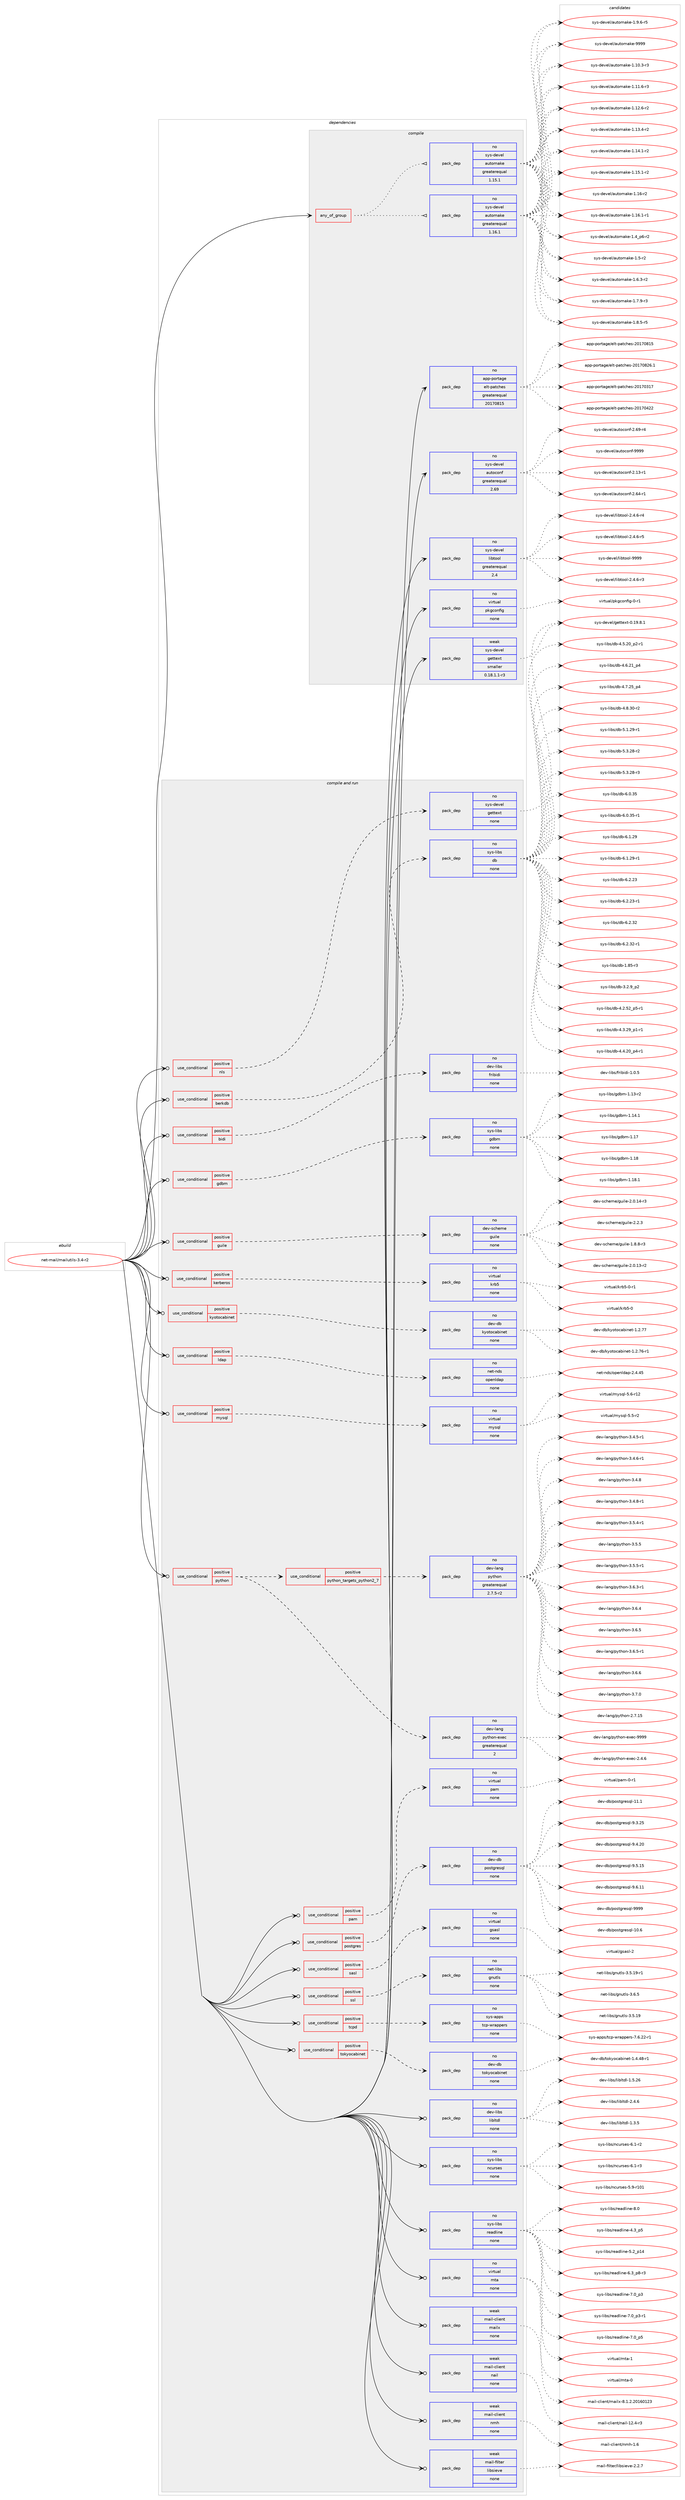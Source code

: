 digraph prolog {

# *************
# Graph options
# *************

newrank=true;
concentrate=true;
compound=true;
graph [rankdir=LR,fontname=Helvetica,fontsize=10,ranksep=1.5];#, ranksep=2.5, nodesep=0.2];
edge  [arrowhead=vee];
node  [fontname=Helvetica,fontsize=10];

# **********
# The ebuild
# **********

subgraph cluster_leftcol {
color=gray;
rank=same;
label=<<i>ebuild</i>>;
id [label="net-mail/mailutils-3.4-r2", color=red, width=4, href="../net-mail/mailutils-3.4-r2.svg"];
}

# ****************
# The dependencies
# ****************

subgraph cluster_midcol {
color=gray;
label=<<i>dependencies</i>>;
subgraph cluster_compile {
fillcolor="#eeeeee";
style=filled;
label=<<i>compile</i>>;
subgraph any119 {
dependency4515 [label=<<TABLE BORDER="0" CELLBORDER="1" CELLSPACING="0" CELLPADDING="4"><TR><TD CELLPADDING="10">any_of_group</TD></TR></TABLE>>, shape=none, color=red];subgraph pack3549 {
dependency4516 [label=<<TABLE BORDER="0" CELLBORDER="1" CELLSPACING="0" CELLPADDING="4" WIDTH="220"><TR><TD ROWSPAN="6" CELLPADDING="30">pack_dep</TD></TR><TR><TD WIDTH="110">no</TD></TR><TR><TD>sys-devel</TD></TR><TR><TD>automake</TD></TR><TR><TD>greaterequal</TD></TR><TR><TD>1.16.1</TD></TR></TABLE>>, shape=none, color=blue];
}
dependency4515:e -> dependency4516:w [weight=20,style="dotted",arrowhead="oinv"];
subgraph pack3550 {
dependency4517 [label=<<TABLE BORDER="0" CELLBORDER="1" CELLSPACING="0" CELLPADDING="4" WIDTH="220"><TR><TD ROWSPAN="6" CELLPADDING="30">pack_dep</TD></TR><TR><TD WIDTH="110">no</TD></TR><TR><TD>sys-devel</TD></TR><TR><TD>automake</TD></TR><TR><TD>greaterequal</TD></TR><TR><TD>1.15.1</TD></TR></TABLE>>, shape=none, color=blue];
}
dependency4515:e -> dependency4517:w [weight=20,style="dotted",arrowhead="oinv"];
}
id:e -> dependency4515:w [weight=20,style="solid",arrowhead="vee"];
subgraph pack3551 {
dependency4518 [label=<<TABLE BORDER="0" CELLBORDER="1" CELLSPACING="0" CELLPADDING="4" WIDTH="220"><TR><TD ROWSPAN="6" CELLPADDING="30">pack_dep</TD></TR><TR><TD WIDTH="110">no</TD></TR><TR><TD>app-portage</TD></TR><TR><TD>elt-patches</TD></TR><TR><TD>greaterequal</TD></TR><TR><TD>20170815</TD></TR></TABLE>>, shape=none, color=blue];
}
id:e -> dependency4518:w [weight=20,style="solid",arrowhead="vee"];
subgraph pack3552 {
dependency4519 [label=<<TABLE BORDER="0" CELLBORDER="1" CELLSPACING="0" CELLPADDING="4" WIDTH="220"><TR><TD ROWSPAN="6" CELLPADDING="30">pack_dep</TD></TR><TR><TD WIDTH="110">no</TD></TR><TR><TD>sys-devel</TD></TR><TR><TD>autoconf</TD></TR><TR><TD>greaterequal</TD></TR><TR><TD>2.69</TD></TR></TABLE>>, shape=none, color=blue];
}
id:e -> dependency4519:w [weight=20,style="solid",arrowhead="vee"];
subgraph pack3553 {
dependency4520 [label=<<TABLE BORDER="0" CELLBORDER="1" CELLSPACING="0" CELLPADDING="4" WIDTH="220"><TR><TD ROWSPAN="6" CELLPADDING="30">pack_dep</TD></TR><TR><TD WIDTH="110">no</TD></TR><TR><TD>sys-devel</TD></TR><TR><TD>libtool</TD></TR><TR><TD>greaterequal</TD></TR><TR><TD>2.4</TD></TR></TABLE>>, shape=none, color=blue];
}
id:e -> dependency4520:w [weight=20,style="solid",arrowhead="vee"];
subgraph pack3554 {
dependency4521 [label=<<TABLE BORDER="0" CELLBORDER="1" CELLSPACING="0" CELLPADDING="4" WIDTH="220"><TR><TD ROWSPAN="6" CELLPADDING="30">pack_dep</TD></TR><TR><TD WIDTH="110">no</TD></TR><TR><TD>virtual</TD></TR><TR><TD>pkgconfig</TD></TR><TR><TD>none</TD></TR><TR><TD></TD></TR></TABLE>>, shape=none, color=blue];
}
id:e -> dependency4521:w [weight=20,style="solid",arrowhead="vee"];
subgraph pack3555 {
dependency4522 [label=<<TABLE BORDER="0" CELLBORDER="1" CELLSPACING="0" CELLPADDING="4" WIDTH="220"><TR><TD ROWSPAN="6" CELLPADDING="30">pack_dep</TD></TR><TR><TD WIDTH="110">weak</TD></TR><TR><TD>sys-devel</TD></TR><TR><TD>gettext</TD></TR><TR><TD>smaller</TD></TR><TR><TD>0.18.1.1-r3</TD></TR></TABLE>>, shape=none, color=blue];
}
id:e -> dependency4522:w [weight=20,style="solid",arrowhead="vee"];
}
subgraph cluster_compileandrun {
fillcolor="#eeeeee";
style=filled;
label=<<i>compile and run</i>>;
subgraph cond846 {
dependency4523 [label=<<TABLE BORDER="0" CELLBORDER="1" CELLSPACING="0" CELLPADDING="4"><TR><TD ROWSPAN="3" CELLPADDING="10">use_conditional</TD></TR><TR><TD>positive</TD></TR><TR><TD>berkdb</TD></TR></TABLE>>, shape=none, color=red];
subgraph pack3556 {
dependency4524 [label=<<TABLE BORDER="0" CELLBORDER="1" CELLSPACING="0" CELLPADDING="4" WIDTH="220"><TR><TD ROWSPAN="6" CELLPADDING="30">pack_dep</TD></TR><TR><TD WIDTH="110">no</TD></TR><TR><TD>sys-libs</TD></TR><TR><TD>db</TD></TR><TR><TD>none</TD></TR><TR><TD></TD></TR></TABLE>>, shape=none, color=blue];
}
dependency4523:e -> dependency4524:w [weight=20,style="dashed",arrowhead="vee"];
}
id:e -> dependency4523:w [weight=20,style="solid",arrowhead="odotvee"];
subgraph cond847 {
dependency4525 [label=<<TABLE BORDER="0" CELLBORDER="1" CELLSPACING="0" CELLPADDING="4"><TR><TD ROWSPAN="3" CELLPADDING="10">use_conditional</TD></TR><TR><TD>positive</TD></TR><TR><TD>bidi</TD></TR></TABLE>>, shape=none, color=red];
subgraph pack3557 {
dependency4526 [label=<<TABLE BORDER="0" CELLBORDER="1" CELLSPACING="0" CELLPADDING="4" WIDTH="220"><TR><TD ROWSPAN="6" CELLPADDING="30">pack_dep</TD></TR><TR><TD WIDTH="110">no</TD></TR><TR><TD>dev-libs</TD></TR><TR><TD>fribidi</TD></TR><TR><TD>none</TD></TR><TR><TD></TD></TR></TABLE>>, shape=none, color=blue];
}
dependency4525:e -> dependency4526:w [weight=20,style="dashed",arrowhead="vee"];
}
id:e -> dependency4525:w [weight=20,style="solid",arrowhead="odotvee"];
subgraph cond848 {
dependency4527 [label=<<TABLE BORDER="0" CELLBORDER="1" CELLSPACING="0" CELLPADDING="4"><TR><TD ROWSPAN="3" CELLPADDING="10">use_conditional</TD></TR><TR><TD>positive</TD></TR><TR><TD>gdbm</TD></TR></TABLE>>, shape=none, color=red];
subgraph pack3558 {
dependency4528 [label=<<TABLE BORDER="0" CELLBORDER="1" CELLSPACING="0" CELLPADDING="4" WIDTH="220"><TR><TD ROWSPAN="6" CELLPADDING="30">pack_dep</TD></TR><TR><TD WIDTH="110">no</TD></TR><TR><TD>sys-libs</TD></TR><TR><TD>gdbm</TD></TR><TR><TD>none</TD></TR><TR><TD></TD></TR></TABLE>>, shape=none, color=blue];
}
dependency4527:e -> dependency4528:w [weight=20,style="dashed",arrowhead="vee"];
}
id:e -> dependency4527:w [weight=20,style="solid",arrowhead="odotvee"];
subgraph cond849 {
dependency4529 [label=<<TABLE BORDER="0" CELLBORDER="1" CELLSPACING="0" CELLPADDING="4"><TR><TD ROWSPAN="3" CELLPADDING="10">use_conditional</TD></TR><TR><TD>positive</TD></TR><TR><TD>guile</TD></TR></TABLE>>, shape=none, color=red];
subgraph pack3559 {
dependency4530 [label=<<TABLE BORDER="0" CELLBORDER="1" CELLSPACING="0" CELLPADDING="4" WIDTH="220"><TR><TD ROWSPAN="6" CELLPADDING="30">pack_dep</TD></TR><TR><TD WIDTH="110">no</TD></TR><TR><TD>dev-scheme</TD></TR><TR><TD>guile</TD></TR><TR><TD>none</TD></TR><TR><TD></TD></TR></TABLE>>, shape=none, color=blue];
}
dependency4529:e -> dependency4530:w [weight=20,style="dashed",arrowhead="vee"];
}
id:e -> dependency4529:w [weight=20,style="solid",arrowhead="odotvee"];
subgraph cond850 {
dependency4531 [label=<<TABLE BORDER="0" CELLBORDER="1" CELLSPACING="0" CELLPADDING="4"><TR><TD ROWSPAN="3" CELLPADDING="10">use_conditional</TD></TR><TR><TD>positive</TD></TR><TR><TD>kerberos</TD></TR></TABLE>>, shape=none, color=red];
subgraph pack3560 {
dependency4532 [label=<<TABLE BORDER="0" CELLBORDER="1" CELLSPACING="0" CELLPADDING="4" WIDTH="220"><TR><TD ROWSPAN="6" CELLPADDING="30">pack_dep</TD></TR><TR><TD WIDTH="110">no</TD></TR><TR><TD>virtual</TD></TR><TR><TD>krb5</TD></TR><TR><TD>none</TD></TR><TR><TD></TD></TR></TABLE>>, shape=none, color=blue];
}
dependency4531:e -> dependency4532:w [weight=20,style="dashed",arrowhead="vee"];
}
id:e -> dependency4531:w [weight=20,style="solid",arrowhead="odotvee"];
subgraph cond851 {
dependency4533 [label=<<TABLE BORDER="0" CELLBORDER="1" CELLSPACING="0" CELLPADDING="4"><TR><TD ROWSPAN="3" CELLPADDING="10">use_conditional</TD></TR><TR><TD>positive</TD></TR><TR><TD>kyotocabinet</TD></TR></TABLE>>, shape=none, color=red];
subgraph pack3561 {
dependency4534 [label=<<TABLE BORDER="0" CELLBORDER="1" CELLSPACING="0" CELLPADDING="4" WIDTH="220"><TR><TD ROWSPAN="6" CELLPADDING="30">pack_dep</TD></TR><TR><TD WIDTH="110">no</TD></TR><TR><TD>dev-db</TD></TR><TR><TD>kyotocabinet</TD></TR><TR><TD>none</TD></TR><TR><TD></TD></TR></TABLE>>, shape=none, color=blue];
}
dependency4533:e -> dependency4534:w [weight=20,style="dashed",arrowhead="vee"];
}
id:e -> dependency4533:w [weight=20,style="solid",arrowhead="odotvee"];
subgraph cond852 {
dependency4535 [label=<<TABLE BORDER="0" CELLBORDER="1" CELLSPACING="0" CELLPADDING="4"><TR><TD ROWSPAN="3" CELLPADDING="10">use_conditional</TD></TR><TR><TD>positive</TD></TR><TR><TD>ldap</TD></TR></TABLE>>, shape=none, color=red];
subgraph pack3562 {
dependency4536 [label=<<TABLE BORDER="0" CELLBORDER="1" CELLSPACING="0" CELLPADDING="4" WIDTH="220"><TR><TD ROWSPAN="6" CELLPADDING="30">pack_dep</TD></TR><TR><TD WIDTH="110">no</TD></TR><TR><TD>net-nds</TD></TR><TR><TD>openldap</TD></TR><TR><TD>none</TD></TR><TR><TD></TD></TR></TABLE>>, shape=none, color=blue];
}
dependency4535:e -> dependency4536:w [weight=20,style="dashed",arrowhead="vee"];
}
id:e -> dependency4535:w [weight=20,style="solid",arrowhead="odotvee"];
subgraph cond853 {
dependency4537 [label=<<TABLE BORDER="0" CELLBORDER="1" CELLSPACING="0" CELLPADDING="4"><TR><TD ROWSPAN="3" CELLPADDING="10">use_conditional</TD></TR><TR><TD>positive</TD></TR><TR><TD>mysql</TD></TR></TABLE>>, shape=none, color=red];
subgraph pack3563 {
dependency4538 [label=<<TABLE BORDER="0" CELLBORDER="1" CELLSPACING="0" CELLPADDING="4" WIDTH="220"><TR><TD ROWSPAN="6" CELLPADDING="30">pack_dep</TD></TR><TR><TD WIDTH="110">no</TD></TR><TR><TD>virtual</TD></TR><TR><TD>mysql</TD></TR><TR><TD>none</TD></TR><TR><TD></TD></TR></TABLE>>, shape=none, color=blue];
}
dependency4537:e -> dependency4538:w [weight=20,style="dashed",arrowhead="vee"];
}
id:e -> dependency4537:w [weight=20,style="solid",arrowhead="odotvee"];
subgraph cond854 {
dependency4539 [label=<<TABLE BORDER="0" CELLBORDER="1" CELLSPACING="0" CELLPADDING="4"><TR><TD ROWSPAN="3" CELLPADDING="10">use_conditional</TD></TR><TR><TD>positive</TD></TR><TR><TD>nls</TD></TR></TABLE>>, shape=none, color=red];
subgraph pack3564 {
dependency4540 [label=<<TABLE BORDER="0" CELLBORDER="1" CELLSPACING="0" CELLPADDING="4" WIDTH="220"><TR><TD ROWSPAN="6" CELLPADDING="30">pack_dep</TD></TR><TR><TD WIDTH="110">no</TD></TR><TR><TD>sys-devel</TD></TR><TR><TD>gettext</TD></TR><TR><TD>none</TD></TR><TR><TD></TD></TR></TABLE>>, shape=none, color=blue];
}
dependency4539:e -> dependency4540:w [weight=20,style="dashed",arrowhead="vee"];
}
id:e -> dependency4539:w [weight=20,style="solid",arrowhead="odotvee"];
subgraph cond855 {
dependency4541 [label=<<TABLE BORDER="0" CELLBORDER="1" CELLSPACING="0" CELLPADDING="4"><TR><TD ROWSPAN="3" CELLPADDING="10">use_conditional</TD></TR><TR><TD>positive</TD></TR><TR><TD>pam</TD></TR></TABLE>>, shape=none, color=red];
subgraph pack3565 {
dependency4542 [label=<<TABLE BORDER="0" CELLBORDER="1" CELLSPACING="0" CELLPADDING="4" WIDTH="220"><TR><TD ROWSPAN="6" CELLPADDING="30">pack_dep</TD></TR><TR><TD WIDTH="110">no</TD></TR><TR><TD>virtual</TD></TR><TR><TD>pam</TD></TR><TR><TD>none</TD></TR><TR><TD></TD></TR></TABLE>>, shape=none, color=blue];
}
dependency4541:e -> dependency4542:w [weight=20,style="dashed",arrowhead="vee"];
}
id:e -> dependency4541:w [weight=20,style="solid",arrowhead="odotvee"];
subgraph cond856 {
dependency4543 [label=<<TABLE BORDER="0" CELLBORDER="1" CELLSPACING="0" CELLPADDING="4"><TR><TD ROWSPAN="3" CELLPADDING="10">use_conditional</TD></TR><TR><TD>positive</TD></TR><TR><TD>postgres</TD></TR></TABLE>>, shape=none, color=red];
subgraph pack3566 {
dependency4544 [label=<<TABLE BORDER="0" CELLBORDER="1" CELLSPACING="0" CELLPADDING="4" WIDTH="220"><TR><TD ROWSPAN="6" CELLPADDING="30">pack_dep</TD></TR><TR><TD WIDTH="110">no</TD></TR><TR><TD>dev-db</TD></TR><TR><TD>postgresql</TD></TR><TR><TD>none</TD></TR><TR><TD></TD></TR></TABLE>>, shape=none, color=blue];
}
dependency4543:e -> dependency4544:w [weight=20,style="dashed",arrowhead="vee"];
}
id:e -> dependency4543:w [weight=20,style="solid",arrowhead="odotvee"];
subgraph cond857 {
dependency4545 [label=<<TABLE BORDER="0" CELLBORDER="1" CELLSPACING="0" CELLPADDING="4"><TR><TD ROWSPAN="3" CELLPADDING="10">use_conditional</TD></TR><TR><TD>positive</TD></TR><TR><TD>python</TD></TR></TABLE>>, shape=none, color=red];
subgraph cond858 {
dependency4546 [label=<<TABLE BORDER="0" CELLBORDER="1" CELLSPACING="0" CELLPADDING="4"><TR><TD ROWSPAN="3" CELLPADDING="10">use_conditional</TD></TR><TR><TD>positive</TD></TR><TR><TD>python_targets_python2_7</TD></TR></TABLE>>, shape=none, color=red];
subgraph pack3567 {
dependency4547 [label=<<TABLE BORDER="0" CELLBORDER="1" CELLSPACING="0" CELLPADDING="4" WIDTH="220"><TR><TD ROWSPAN="6" CELLPADDING="30">pack_dep</TD></TR><TR><TD WIDTH="110">no</TD></TR><TR><TD>dev-lang</TD></TR><TR><TD>python</TD></TR><TR><TD>greaterequal</TD></TR><TR><TD>2.7.5-r2</TD></TR></TABLE>>, shape=none, color=blue];
}
dependency4546:e -> dependency4547:w [weight=20,style="dashed",arrowhead="vee"];
}
dependency4545:e -> dependency4546:w [weight=20,style="dashed",arrowhead="vee"];
subgraph pack3568 {
dependency4548 [label=<<TABLE BORDER="0" CELLBORDER="1" CELLSPACING="0" CELLPADDING="4" WIDTH="220"><TR><TD ROWSPAN="6" CELLPADDING="30">pack_dep</TD></TR><TR><TD WIDTH="110">no</TD></TR><TR><TD>dev-lang</TD></TR><TR><TD>python-exec</TD></TR><TR><TD>greaterequal</TD></TR><TR><TD>2</TD></TR></TABLE>>, shape=none, color=blue];
}
dependency4545:e -> dependency4548:w [weight=20,style="dashed",arrowhead="vee"];
}
id:e -> dependency4545:w [weight=20,style="solid",arrowhead="odotvee"];
subgraph cond859 {
dependency4549 [label=<<TABLE BORDER="0" CELLBORDER="1" CELLSPACING="0" CELLPADDING="4"><TR><TD ROWSPAN="3" CELLPADDING="10">use_conditional</TD></TR><TR><TD>positive</TD></TR><TR><TD>sasl</TD></TR></TABLE>>, shape=none, color=red];
subgraph pack3569 {
dependency4550 [label=<<TABLE BORDER="0" CELLBORDER="1" CELLSPACING="0" CELLPADDING="4" WIDTH="220"><TR><TD ROWSPAN="6" CELLPADDING="30">pack_dep</TD></TR><TR><TD WIDTH="110">no</TD></TR><TR><TD>virtual</TD></TR><TR><TD>gsasl</TD></TR><TR><TD>none</TD></TR><TR><TD></TD></TR></TABLE>>, shape=none, color=blue];
}
dependency4549:e -> dependency4550:w [weight=20,style="dashed",arrowhead="vee"];
}
id:e -> dependency4549:w [weight=20,style="solid",arrowhead="odotvee"];
subgraph cond860 {
dependency4551 [label=<<TABLE BORDER="0" CELLBORDER="1" CELLSPACING="0" CELLPADDING="4"><TR><TD ROWSPAN="3" CELLPADDING="10">use_conditional</TD></TR><TR><TD>positive</TD></TR><TR><TD>ssl</TD></TR></TABLE>>, shape=none, color=red];
subgraph pack3570 {
dependency4552 [label=<<TABLE BORDER="0" CELLBORDER="1" CELLSPACING="0" CELLPADDING="4" WIDTH="220"><TR><TD ROWSPAN="6" CELLPADDING="30">pack_dep</TD></TR><TR><TD WIDTH="110">no</TD></TR><TR><TD>net-libs</TD></TR><TR><TD>gnutls</TD></TR><TR><TD>none</TD></TR><TR><TD></TD></TR></TABLE>>, shape=none, color=blue];
}
dependency4551:e -> dependency4552:w [weight=20,style="dashed",arrowhead="vee"];
}
id:e -> dependency4551:w [weight=20,style="solid",arrowhead="odotvee"];
subgraph cond861 {
dependency4553 [label=<<TABLE BORDER="0" CELLBORDER="1" CELLSPACING="0" CELLPADDING="4"><TR><TD ROWSPAN="3" CELLPADDING="10">use_conditional</TD></TR><TR><TD>positive</TD></TR><TR><TD>tcpd</TD></TR></TABLE>>, shape=none, color=red];
subgraph pack3571 {
dependency4554 [label=<<TABLE BORDER="0" CELLBORDER="1" CELLSPACING="0" CELLPADDING="4" WIDTH="220"><TR><TD ROWSPAN="6" CELLPADDING="30">pack_dep</TD></TR><TR><TD WIDTH="110">no</TD></TR><TR><TD>sys-apps</TD></TR><TR><TD>tcp-wrappers</TD></TR><TR><TD>none</TD></TR><TR><TD></TD></TR></TABLE>>, shape=none, color=blue];
}
dependency4553:e -> dependency4554:w [weight=20,style="dashed",arrowhead="vee"];
}
id:e -> dependency4553:w [weight=20,style="solid",arrowhead="odotvee"];
subgraph cond862 {
dependency4555 [label=<<TABLE BORDER="0" CELLBORDER="1" CELLSPACING="0" CELLPADDING="4"><TR><TD ROWSPAN="3" CELLPADDING="10">use_conditional</TD></TR><TR><TD>positive</TD></TR><TR><TD>tokyocabinet</TD></TR></TABLE>>, shape=none, color=red];
subgraph pack3572 {
dependency4556 [label=<<TABLE BORDER="0" CELLBORDER="1" CELLSPACING="0" CELLPADDING="4" WIDTH="220"><TR><TD ROWSPAN="6" CELLPADDING="30">pack_dep</TD></TR><TR><TD WIDTH="110">no</TD></TR><TR><TD>dev-db</TD></TR><TR><TD>tokyocabinet</TD></TR><TR><TD>none</TD></TR><TR><TD></TD></TR></TABLE>>, shape=none, color=blue];
}
dependency4555:e -> dependency4556:w [weight=20,style="dashed",arrowhead="vee"];
}
id:e -> dependency4555:w [weight=20,style="solid",arrowhead="odotvee"];
subgraph pack3573 {
dependency4557 [label=<<TABLE BORDER="0" CELLBORDER="1" CELLSPACING="0" CELLPADDING="4" WIDTH="220"><TR><TD ROWSPAN="6" CELLPADDING="30">pack_dep</TD></TR><TR><TD WIDTH="110">no</TD></TR><TR><TD>dev-libs</TD></TR><TR><TD>libltdl</TD></TR><TR><TD>none</TD></TR><TR><TD></TD></TR></TABLE>>, shape=none, color=blue];
}
id:e -> dependency4557:w [weight=20,style="solid",arrowhead="odotvee"];
subgraph pack3574 {
dependency4558 [label=<<TABLE BORDER="0" CELLBORDER="1" CELLSPACING="0" CELLPADDING="4" WIDTH="220"><TR><TD ROWSPAN="6" CELLPADDING="30">pack_dep</TD></TR><TR><TD WIDTH="110">no</TD></TR><TR><TD>sys-libs</TD></TR><TR><TD>ncurses</TD></TR><TR><TD>none</TD></TR><TR><TD></TD></TR></TABLE>>, shape=none, color=blue];
}
id:e -> dependency4558:w [weight=20,style="solid",arrowhead="odotvee"];
subgraph pack3575 {
dependency4559 [label=<<TABLE BORDER="0" CELLBORDER="1" CELLSPACING="0" CELLPADDING="4" WIDTH="220"><TR><TD ROWSPAN="6" CELLPADDING="30">pack_dep</TD></TR><TR><TD WIDTH="110">no</TD></TR><TR><TD>sys-libs</TD></TR><TR><TD>readline</TD></TR><TR><TD>none</TD></TR><TR><TD></TD></TR></TABLE>>, shape=none, color=blue];
}
id:e -> dependency4559:w [weight=20,style="solid",arrowhead="odotvee"];
subgraph pack3576 {
dependency4560 [label=<<TABLE BORDER="0" CELLBORDER="1" CELLSPACING="0" CELLPADDING="4" WIDTH="220"><TR><TD ROWSPAN="6" CELLPADDING="30">pack_dep</TD></TR><TR><TD WIDTH="110">no</TD></TR><TR><TD>virtual</TD></TR><TR><TD>mta</TD></TR><TR><TD>none</TD></TR><TR><TD></TD></TR></TABLE>>, shape=none, color=blue];
}
id:e -> dependency4560:w [weight=20,style="solid",arrowhead="odotvee"];
subgraph pack3577 {
dependency4561 [label=<<TABLE BORDER="0" CELLBORDER="1" CELLSPACING="0" CELLPADDING="4" WIDTH="220"><TR><TD ROWSPAN="6" CELLPADDING="30">pack_dep</TD></TR><TR><TD WIDTH="110">weak</TD></TR><TR><TD>mail-client</TD></TR><TR><TD>mailx</TD></TR><TR><TD>none</TD></TR><TR><TD></TD></TR></TABLE>>, shape=none, color=blue];
}
id:e -> dependency4561:w [weight=20,style="solid",arrowhead="odotvee"];
subgraph pack3578 {
dependency4562 [label=<<TABLE BORDER="0" CELLBORDER="1" CELLSPACING="0" CELLPADDING="4" WIDTH="220"><TR><TD ROWSPAN="6" CELLPADDING="30">pack_dep</TD></TR><TR><TD WIDTH="110">weak</TD></TR><TR><TD>mail-client</TD></TR><TR><TD>nail</TD></TR><TR><TD>none</TD></TR><TR><TD></TD></TR></TABLE>>, shape=none, color=blue];
}
id:e -> dependency4562:w [weight=20,style="solid",arrowhead="odotvee"];
subgraph pack3579 {
dependency4563 [label=<<TABLE BORDER="0" CELLBORDER="1" CELLSPACING="0" CELLPADDING="4" WIDTH="220"><TR><TD ROWSPAN="6" CELLPADDING="30">pack_dep</TD></TR><TR><TD WIDTH="110">weak</TD></TR><TR><TD>mail-client</TD></TR><TR><TD>nmh</TD></TR><TR><TD>none</TD></TR><TR><TD></TD></TR></TABLE>>, shape=none, color=blue];
}
id:e -> dependency4563:w [weight=20,style="solid",arrowhead="odotvee"];
subgraph pack3580 {
dependency4564 [label=<<TABLE BORDER="0" CELLBORDER="1" CELLSPACING="0" CELLPADDING="4" WIDTH="220"><TR><TD ROWSPAN="6" CELLPADDING="30">pack_dep</TD></TR><TR><TD WIDTH="110">weak</TD></TR><TR><TD>mail-filter</TD></TR><TR><TD>libsieve</TD></TR><TR><TD>none</TD></TR><TR><TD></TD></TR></TABLE>>, shape=none, color=blue];
}
id:e -> dependency4564:w [weight=20,style="solid",arrowhead="odotvee"];
}
subgraph cluster_run {
fillcolor="#eeeeee";
style=filled;
label=<<i>run</i>>;
}
}

# **************
# The candidates
# **************

subgraph cluster_choices {
rank=same;
color=gray;
label=<<i>candidates</i>>;

subgraph choice3549 {
color=black;
nodesep=1;
choice11512111545100101118101108479711711611110997107101454946494846514511451 [label="sys-devel/automake-1.10.3-r3", color=red, width=4,href="../sys-devel/automake-1.10.3-r3.svg"];
choice11512111545100101118101108479711711611110997107101454946494946544511451 [label="sys-devel/automake-1.11.6-r3", color=red, width=4,href="../sys-devel/automake-1.11.6-r3.svg"];
choice11512111545100101118101108479711711611110997107101454946495046544511450 [label="sys-devel/automake-1.12.6-r2", color=red, width=4,href="../sys-devel/automake-1.12.6-r2.svg"];
choice11512111545100101118101108479711711611110997107101454946495146524511450 [label="sys-devel/automake-1.13.4-r2", color=red, width=4,href="../sys-devel/automake-1.13.4-r2.svg"];
choice11512111545100101118101108479711711611110997107101454946495246494511450 [label="sys-devel/automake-1.14.1-r2", color=red, width=4,href="../sys-devel/automake-1.14.1-r2.svg"];
choice11512111545100101118101108479711711611110997107101454946495346494511450 [label="sys-devel/automake-1.15.1-r2", color=red, width=4,href="../sys-devel/automake-1.15.1-r2.svg"];
choice1151211154510010111810110847971171161111099710710145494649544511450 [label="sys-devel/automake-1.16-r2", color=red, width=4,href="../sys-devel/automake-1.16-r2.svg"];
choice11512111545100101118101108479711711611110997107101454946495446494511449 [label="sys-devel/automake-1.16.1-r1", color=red, width=4,href="../sys-devel/automake-1.16.1-r1.svg"];
choice115121115451001011181011084797117116111109971071014549465295112544511450 [label="sys-devel/automake-1.4_p6-r2", color=red, width=4,href="../sys-devel/automake-1.4_p6-r2.svg"];
choice11512111545100101118101108479711711611110997107101454946534511450 [label="sys-devel/automake-1.5-r2", color=red, width=4,href="../sys-devel/automake-1.5-r2.svg"];
choice115121115451001011181011084797117116111109971071014549465446514511450 [label="sys-devel/automake-1.6.3-r2", color=red, width=4,href="../sys-devel/automake-1.6.3-r2.svg"];
choice115121115451001011181011084797117116111109971071014549465546574511451 [label="sys-devel/automake-1.7.9-r3", color=red, width=4,href="../sys-devel/automake-1.7.9-r3.svg"];
choice115121115451001011181011084797117116111109971071014549465646534511453 [label="sys-devel/automake-1.8.5-r5", color=red, width=4,href="../sys-devel/automake-1.8.5-r5.svg"];
choice115121115451001011181011084797117116111109971071014549465746544511453 [label="sys-devel/automake-1.9.6-r5", color=red, width=4,href="../sys-devel/automake-1.9.6-r5.svg"];
choice115121115451001011181011084797117116111109971071014557575757 [label="sys-devel/automake-9999", color=red, width=4,href="../sys-devel/automake-9999.svg"];
dependency4516:e -> choice11512111545100101118101108479711711611110997107101454946494846514511451:w [style=dotted,weight="100"];
dependency4516:e -> choice11512111545100101118101108479711711611110997107101454946494946544511451:w [style=dotted,weight="100"];
dependency4516:e -> choice11512111545100101118101108479711711611110997107101454946495046544511450:w [style=dotted,weight="100"];
dependency4516:e -> choice11512111545100101118101108479711711611110997107101454946495146524511450:w [style=dotted,weight="100"];
dependency4516:e -> choice11512111545100101118101108479711711611110997107101454946495246494511450:w [style=dotted,weight="100"];
dependency4516:e -> choice11512111545100101118101108479711711611110997107101454946495346494511450:w [style=dotted,weight="100"];
dependency4516:e -> choice1151211154510010111810110847971171161111099710710145494649544511450:w [style=dotted,weight="100"];
dependency4516:e -> choice11512111545100101118101108479711711611110997107101454946495446494511449:w [style=dotted,weight="100"];
dependency4516:e -> choice115121115451001011181011084797117116111109971071014549465295112544511450:w [style=dotted,weight="100"];
dependency4516:e -> choice11512111545100101118101108479711711611110997107101454946534511450:w [style=dotted,weight="100"];
dependency4516:e -> choice115121115451001011181011084797117116111109971071014549465446514511450:w [style=dotted,weight="100"];
dependency4516:e -> choice115121115451001011181011084797117116111109971071014549465546574511451:w [style=dotted,weight="100"];
dependency4516:e -> choice115121115451001011181011084797117116111109971071014549465646534511453:w [style=dotted,weight="100"];
dependency4516:e -> choice115121115451001011181011084797117116111109971071014549465746544511453:w [style=dotted,weight="100"];
dependency4516:e -> choice115121115451001011181011084797117116111109971071014557575757:w [style=dotted,weight="100"];
}
subgraph choice3550 {
color=black;
nodesep=1;
choice11512111545100101118101108479711711611110997107101454946494846514511451 [label="sys-devel/automake-1.10.3-r3", color=red, width=4,href="../sys-devel/automake-1.10.3-r3.svg"];
choice11512111545100101118101108479711711611110997107101454946494946544511451 [label="sys-devel/automake-1.11.6-r3", color=red, width=4,href="../sys-devel/automake-1.11.6-r3.svg"];
choice11512111545100101118101108479711711611110997107101454946495046544511450 [label="sys-devel/automake-1.12.6-r2", color=red, width=4,href="../sys-devel/automake-1.12.6-r2.svg"];
choice11512111545100101118101108479711711611110997107101454946495146524511450 [label="sys-devel/automake-1.13.4-r2", color=red, width=4,href="../sys-devel/automake-1.13.4-r2.svg"];
choice11512111545100101118101108479711711611110997107101454946495246494511450 [label="sys-devel/automake-1.14.1-r2", color=red, width=4,href="../sys-devel/automake-1.14.1-r2.svg"];
choice11512111545100101118101108479711711611110997107101454946495346494511450 [label="sys-devel/automake-1.15.1-r2", color=red, width=4,href="../sys-devel/automake-1.15.1-r2.svg"];
choice1151211154510010111810110847971171161111099710710145494649544511450 [label="sys-devel/automake-1.16-r2", color=red, width=4,href="../sys-devel/automake-1.16-r2.svg"];
choice11512111545100101118101108479711711611110997107101454946495446494511449 [label="sys-devel/automake-1.16.1-r1", color=red, width=4,href="../sys-devel/automake-1.16.1-r1.svg"];
choice115121115451001011181011084797117116111109971071014549465295112544511450 [label="sys-devel/automake-1.4_p6-r2", color=red, width=4,href="../sys-devel/automake-1.4_p6-r2.svg"];
choice11512111545100101118101108479711711611110997107101454946534511450 [label="sys-devel/automake-1.5-r2", color=red, width=4,href="../sys-devel/automake-1.5-r2.svg"];
choice115121115451001011181011084797117116111109971071014549465446514511450 [label="sys-devel/automake-1.6.3-r2", color=red, width=4,href="../sys-devel/automake-1.6.3-r2.svg"];
choice115121115451001011181011084797117116111109971071014549465546574511451 [label="sys-devel/automake-1.7.9-r3", color=red, width=4,href="../sys-devel/automake-1.7.9-r3.svg"];
choice115121115451001011181011084797117116111109971071014549465646534511453 [label="sys-devel/automake-1.8.5-r5", color=red, width=4,href="../sys-devel/automake-1.8.5-r5.svg"];
choice115121115451001011181011084797117116111109971071014549465746544511453 [label="sys-devel/automake-1.9.6-r5", color=red, width=4,href="../sys-devel/automake-1.9.6-r5.svg"];
choice115121115451001011181011084797117116111109971071014557575757 [label="sys-devel/automake-9999", color=red, width=4,href="../sys-devel/automake-9999.svg"];
dependency4517:e -> choice11512111545100101118101108479711711611110997107101454946494846514511451:w [style=dotted,weight="100"];
dependency4517:e -> choice11512111545100101118101108479711711611110997107101454946494946544511451:w [style=dotted,weight="100"];
dependency4517:e -> choice11512111545100101118101108479711711611110997107101454946495046544511450:w [style=dotted,weight="100"];
dependency4517:e -> choice11512111545100101118101108479711711611110997107101454946495146524511450:w [style=dotted,weight="100"];
dependency4517:e -> choice11512111545100101118101108479711711611110997107101454946495246494511450:w [style=dotted,weight="100"];
dependency4517:e -> choice11512111545100101118101108479711711611110997107101454946495346494511450:w [style=dotted,weight="100"];
dependency4517:e -> choice1151211154510010111810110847971171161111099710710145494649544511450:w [style=dotted,weight="100"];
dependency4517:e -> choice11512111545100101118101108479711711611110997107101454946495446494511449:w [style=dotted,weight="100"];
dependency4517:e -> choice115121115451001011181011084797117116111109971071014549465295112544511450:w [style=dotted,weight="100"];
dependency4517:e -> choice11512111545100101118101108479711711611110997107101454946534511450:w [style=dotted,weight="100"];
dependency4517:e -> choice115121115451001011181011084797117116111109971071014549465446514511450:w [style=dotted,weight="100"];
dependency4517:e -> choice115121115451001011181011084797117116111109971071014549465546574511451:w [style=dotted,weight="100"];
dependency4517:e -> choice115121115451001011181011084797117116111109971071014549465646534511453:w [style=dotted,weight="100"];
dependency4517:e -> choice115121115451001011181011084797117116111109971071014549465746544511453:w [style=dotted,weight="100"];
dependency4517:e -> choice115121115451001011181011084797117116111109971071014557575757:w [style=dotted,weight="100"];
}
subgraph choice3551 {
color=black;
nodesep=1;
choice97112112451121111141169710310147101108116451129711699104101115455048495548514955 [label="app-portage/elt-patches-20170317", color=red, width=4,href="../app-portage/elt-patches-20170317.svg"];
choice97112112451121111141169710310147101108116451129711699104101115455048495548525050 [label="app-portage/elt-patches-20170422", color=red, width=4,href="../app-portage/elt-patches-20170422.svg"];
choice97112112451121111141169710310147101108116451129711699104101115455048495548564953 [label="app-portage/elt-patches-20170815", color=red, width=4,href="../app-portage/elt-patches-20170815.svg"];
choice971121124511211111411697103101471011081164511297116991041011154550484955485650544649 [label="app-portage/elt-patches-20170826.1", color=red, width=4,href="../app-portage/elt-patches-20170826.1.svg"];
dependency4518:e -> choice97112112451121111141169710310147101108116451129711699104101115455048495548514955:w [style=dotted,weight="100"];
dependency4518:e -> choice97112112451121111141169710310147101108116451129711699104101115455048495548525050:w [style=dotted,weight="100"];
dependency4518:e -> choice97112112451121111141169710310147101108116451129711699104101115455048495548564953:w [style=dotted,weight="100"];
dependency4518:e -> choice971121124511211111411697103101471011081164511297116991041011154550484955485650544649:w [style=dotted,weight="100"];
}
subgraph choice3552 {
color=black;
nodesep=1;
choice1151211154510010111810110847971171161119911111010245504649514511449 [label="sys-devel/autoconf-2.13-r1", color=red, width=4,href="../sys-devel/autoconf-2.13-r1.svg"];
choice1151211154510010111810110847971171161119911111010245504654524511449 [label="sys-devel/autoconf-2.64-r1", color=red, width=4,href="../sys-devel/autoconf-2.64-r1.svg"];
choice1151211154510010111810110847971171161119911111010245504654574511452 [label="sys-devel/autoconf-2.69-r4", color=red, width=4,href="../sys-devel/autoconf-2.69-r4.svg"];
choice115121115451001011181011084797117116111991111101024557575757 [label="sys-devel/autoconf-9999", color=red, width=4,href="../sys-devel/autoconf-9999.svg"];
dependency4519:e -> choice1151211154510010111810110847971171161119911111010245504649514511449:w [style=dotted,weight="100"];
dependency4519:e -> choice1151211154510010111810110847971171161119911111010245504654524511449:w [style=dotted,weight="100"];
dependency4519:e -> choice1151211154510010111810110847971171161119911111010245504654574511452:w [style=dotted,weight="100"];
dependency4519:e -> choice115121115451001011181011084797117116111991111101024557575757:w [style=dotted,weight="100"];
}
subgraph choice3553 {
color=black;
nodesep=1;
choice1151211154510010111810110847108105981161111111084550465246544511451 [label="sys-devel/libtool-2.4.6-r3", color=red, width=4,href="../sys-devel/libtool-2.4.6-r3.svg"];
choice1151211154510010111810110847108105981161111111084550465246544511452 [label="sys-devel/libtool-2.4.6-r4", color=red, width=4,href="../sys-devel/libtool-2.4.6-r4.svg"];
choice1151211154510010111810110847108105981161111111084550465246544511453 [label="sys-devel/libtool-2.4.6-r5", color=red, width=4,href="../sys-devel/libtool-2.4.6-r5.svg"];
choice1151211154510010111810110847108105981161111111084557575757 [label="sys-devel/libtool-9999", color=red, width=4,href="../sys-devel/libtool-9999.svg"];
dependency4520:e -> choice1151211154510010111810110847108105981161111111084550465246544511451:w [style=dotted,weight="100"];
dependency4520:e -> choice1151211154510010111810110847108105981161111111084550465246544511452:w [style=dotted,weight="100"];
dependency4520:e -> choice1151211154510010111810110847108105981161111111084550465246544511453:w [style=dotted,weight="100"];
dependency4520:e -> choice1151211154510010111810110847108105981161111111084557575757:w [style=dotted,weight="100"];
}
subgraph choice3554 {
color=black;
nodesep=1;
choice11810511411611797108471121071039911111010210510345484511449 [label="virtual/pkgconfig-0-r1", color=red, width=4,href="../virtual/pkgconfig-0-r1.svg"];
dependency4521:e -> choice11810511411611797108471121071039911111010210510345484511449:w [style=dotted,weight="100"];
}
subgraph choice3555 {
color=black;
nodesep=1;
choice1151211154510010111810110847103101116116101120116454846495746564649 [label="sys-devel/gettext-0.19.8.1", color=red, width=4,href="../sys-devel/gettext-0.19.8.1.svg"];
dependency4522:e -> choice1151211154510010111810110847103101116116101120116454846495746564649:w [style=dotted,weight="100"];
}
subgraph choice3556 {
color=black;
nodesep=1;
choice1151211154510810598115471009845494656534511451 [label="sys-libs/db-1.85-r3", color=red, width=4,href="../sys-libs/db-1.85-r3.svg"];
choice115121115451081059811547100984551465046579511250 [label="sys-libs/db-3.2.9_p2", color=red, width=4,href="../sys-libs/db-3.2.9_p2.svg"];
choice115121115451081059811547100984552465046535095112534511449 [label="sys-libs/db-4.2.52_p5-r1", color=red, width=4,href="../sys-libs/db-4.2.52_p5-r1.svg"];
choice115121115451081059811547100984552465146505795112494511449 [label="sys-libs/db-4.3.29_p1-r1", color=red, width=4,href="../sys-libs/db-4.3.29_p1-r1.svg"];
choice115121115451081059811547100984552465246504895112524511449 [label="sys-libs/db-4.4.20_p4-r1", color=red, width=4,href="../sys-libs/db-4.4.20_p4-r1.svg"];
choice115121115451081059811547100984552465346504895112504511449 [label="sys-libs/db-4.5.20_p2-r1", color=red, width=4,href="../sys-libs/db-4.5.20_p2-r1.svg"];
choice11512111545108105981154710098455246544650499511252 [label="sys-libs/db-4.6.21_p4", color=red, width=4,href="../sys-libs/db-4.6.21_p4.svg"];
choice11512111545108105981154710098455246554650539511252 [label="sys-libs/db-4.7.25_p4", color=red, width=4,href="../sys-libs/db-4.7.25_p4.svg"];
choice11512111545108105981154710098455246564651484511450 [label="sys-libs/db-4.8.30-r2", color=red, width=4,href="../sys-libs/db-4.8.30-r2.svg"];
choice11512111545108105981154710098455346494650574511449 [label="sys-libs/db-5.1.29-r1", color=red, width=4,href="../sys-libs/db-5.1.29-r1.svg"];
choice11512111545108105981154710098455346514650564511450 [label="sys-libs/db-5.3.28-r2", color=red, width=4,href="../sys-libs/db-5.3.28-r2.svg"];
choice11512111545108105981154710098455346514650564511451 [label="sys-libs/db-5.3.28-r3", color=red, width=4,href="../sys-libs/db-5.3.28-r3.svg"];
choice1151211154510810598115471009845544648465153 [label="sys-libs/db-6.0.35", color=red, width=4,href="../sys-libs/db-6.0.35.svg"];
choice11512111545108105981154710098455446484651534511449 [label="sys-libs/db-6.0.35-r1", color=red, width=4,href="../sys-libs/db-6.0.35-r1.svg"];
choice1151211154510810598115471009845544649465057 [label="sys-libs/db-6.1.29", color=red, width=4,href="../sys-libs/db-6.1.29.svg"];
choice11512111545108105981154710098455446494650574511449 [label="sys-libs/db-6.1.29-r1", color=red, width=4,href="../sys-libs/db-6.1.29-r1.svg"];
choice1151211154510810598115471009845544650465051 [label="sys-libs/db-6.2.23", color=red, width=4,href="../sys-libs/db-6.2.23.svg"];
choice11512111545108105981154710098455446504650514511449 [label="sys-libs/db-6.2.23-r1", color=red, width=4,href="../sys-libs/db-6.2.23-r1.svg"];
choice1151211154510810598115471009845544650465150 [label="sys-libs/db-6.2.32", color=red, width=4,href="../sys-libs/db-6.2.32.svg"];
choice11512111545108105981154710098455446504651504511449 [label="sys-libs/db-6.2.32-r1", color=red, width=4,href="../sys-libs/db-6.2.32-r1.svg"];
dependency4524:e -> choice1151211154510810598115471009845494656534511451:w [style=dotted,weight="100"];
dependency4524:e -> choice115121115451081059811547100984551465046579511250:w [style=dotted,weight="100"];
dependency4524:e -> choice115121115451081059811547100984552465046535095112534511449:w [style=dotted,weight="100"];
dependency4524:e -> choice115121115451081059811547100984552465146505795112494511449:w [style=dotted,weight="100"];
dependency4524:e -> choice115121115451081059811547100984552465246504895112524511449:w [style=dotted,weight="100"];
dependency4524:e -> choice115121115451081059811547100984552465346504895112504511449:w [style=dotted,weight="100"];
dependency4524:e -> choice11512111545108105981154710098455246544650499511252:w [style=dotted,weight="100"];
dependency4524:e -> choice11512111545108105981154710098455246554650539511252:w [style=dotted,weight="100"];
dependency4524:e -> choice11512111545108105981154710098455246564651484511450:w [style=dotted,weight="100"];
dependency4524:e -> choice11512111545108105981154710098455346494650574511449:w [style=dotted,weight="100"];
dependency4524:e -> choice11512111545108105981154710098455346514650564511450:w [style=dotted,weight="100"];
dependency4524:e -> choice11512111545108105981154710098455346514650564511451:w [style=dotted,weight="100"];
dependency4524:e -> choice1151211154510810598115471009845544648465153:w [style=dotted,weight="100"];
dependency4524:e -> choice11512111545108105981154710098455446484651534511449:w [style=dotted,weight="100"];
dependency4524:e -> choice1151211154510810598115471009845544649465057:w [style=dotted,weight="100"];
dependency4524:e -> choice11512111545108105981154710098455446494650574511449:w [style=dotted,weight="100"];
dependency4524:e -> choice1151211154510810598115471009845544650465051:w [style=dotted,weight="100"];
dependency4524:e -> choice11512111545108105981154710098455446504650514511449:w [style=dotted,weight="100"];
dependency4524:e -> choice1151211154510810598115471009845544650465150:w [style=dotted,weight="100"];
dependency4524:e -> choice11512111545108105981154710098455446504651504511449:w [style=dotted,weight="100"];
}
subgraph choice3557 {
color=black;
nodesep=1;
choice10010111845108105981154710211410598105100105454946484653 [label="dev-libs/fribidi-1.0.5", color=red, width=4,href="../dev-libs/fribidi-1.0.5.svg"];
dependency4526:e -> choice10010111845108105981154710211410598105100105454946484653:w [style=dotted,weight="100"];
}
subgraph choice3558 {
color=black;
nodesep=1;
choice1151211154510810598115471031009810945494649514511450 [label="sys-libs/gdbm-1.13-r2", color=red, width=4,href="../sys-libs/gdbm-1.13-r2.svg"];
choice1151211154510810598115471031009810945494649524649 [label="sys-libs/gdbm-1.14.1", color=red, width=4,href="../sys-libs/gdbm-1.14.1.svg"];
choice115121115451081059811547103100981094549464955 [label="sys-libs/gdbm-1.17", color=red, width=4,href="../sys-libs/gdbm-1.17.svg"];
choice115121115451081059811547103100981094549464956 [label="sys-libs/gdbm-1.18", color=red, width=4,href="../sys-libs/gdbm-1.18.svg"];
choice1151211154510810598115471031009810945494649564649 [label="sys-libs/gdbm-1.18.1", color=red, width=4,href="../sys-libs/gdbm-1.18.1.svg"];
dependency4528:e -> choice1151211154510810598115471031009810945494649514511450:w [style=dotted,weight="100"];
dependency4528:e -> choice1151211154510810598115471031009810945494649524649:w [style=dotted,weight="100"];
dependency4528:e -> choice115121115451081059811547103100981094549464955:w [style=dotted,weight="100"];
dependency4528:e -> choice115121115451081059811547103100981094549464956:w [style=dotted,weight="100"];
dependency4528:e -> choice1151211154510810598115471031009810945494649564649:w [style=dotted,weight="100"];
}
subgraph choice3559 {
color=black;
nodesep=1;
choice1001011184511599104101109101471031171051081014549465646564511451 [label="dev-scheme/guile-1.8.8-r3", color=red, width=4,href="../dev-scheme/guile-1.8.8-r3.svg"];
choice100101118451159910410110910147103117105108101455046484649514511450 [label="dev-scheme/guile-2.0.13-r2", color=red, width=4,href="../dev-scheme/guile-2.0.13-r2.svg"];
choice100101118451159910410110910147103117105108101455046484649524511451 [label="dev-scheme/guile-2.0.14-r3", color=red, width=4,href="../dev-scheme/guile-2.0.14-r3.svg"];
choice100101118451159910410110910147103117105108101455046504651 [label="dev-scheme/guile-2.2.3", color=red, width=4,href="../dev-scheme/guile-2.2.3.svg"];
dependency4530:e -> choice1001011184511599104101109101471031171051081014549465646564511451:w [style=dotted,weight="100"];
dependency4530:e -> choice100101118451159910410110910147103117105108101455046484649514511450:w [style=dotted,weight="100"];
dependency4530:e -> choice100101118451159910410110910147103117105108101455046484649524511451:w [style=dotted,weight="100"];
dependency4530:e -> choice100101118451159910410110910147103117105108101455046504651:w [style=dotted,weight="100"];
}
subgraph choice3560 {
color=black;
nodesep=1;
choice118105114116117971084710711498534548 [label="virtual/krb5-0", color=red, width=4,href="../virtual/krb5-0.svg"];
choice1181051141161179710847107114985345484511449 [label="virtual/krb5-0-r1", color=red, width=4,href="../virtual/krb5-0-r1.svg"];
dependency4532:e -> choice118105114116117971084710711498534548:w [style=dotted,weight="100"];
dependency4532:e -> choice1181051141161179710847107114985345484511449:w [style=dotted,weight="100"];
}
subgraph choice3561 {
color=black;
nodesep=1;
choice100101118451009847107121111116111999798105110101116454946504655544511449 [label="dev-db/kyotocabinet-1.2.76-r1", color=red, width=4,href="../dev-db/kyotocabinet-1.2.76-r1.svg"];
choice10010111845100984710712111111611199979810511010111645494650465555 [label="dev-db/kyotocabinet-1.2.77", color=red, width=4,href="../dev-db/kyotocabinet-1.2.77.svg"];
dependency4534:e -> choice100101118451009847107121111116111999798105110101116454946504655544511449:w [style=dotted,weight="100"];
dependency4534:e -> choice10010111845100984710712111111611199979810511010111645494650465555:w [style=dotted,weight="100"];
}
subgraph choice3562 {
color=black;
nodesep=1;
choice11010111645110100115471111121011101081009711245504652465253 [label="net-nds/openldap-2.4.45", color=red, width=4,href="../net-nds/openldap-2.4.45.svg"];
dependency4536:e -> choice11010111645110100115471111121011101081009711245504652465253:w [style=dotted,weight="100"];
}
subgraph choice3563 {
color=black;
nodesep=1;
choice1181051141161179710847109121115113108455346534511450 [label="virtual/mysql-5.5-r2", color=red, width=4,href="../virtual/mysql-5.5-r2.svg"];
choice118105114116117971084710912111511310845534654451144950 [label="virtual/mysql-5.6-r12", color=red, width=4,href="../virtual/mysql-5.6-r12.svg"];
dependency4538:e -> choice1181051141161179710847109121115113108455346534511450:w [style=dotted,weight="100"];
dependency4538:e -> choice118105114116117971084710912111511310845534654451144950:w [style=dotted,weight="100"];
}
subgraph choice3564 {
color=black;
nodesep=1;
choice1151211154510010111810110847103101116116101120116454846495746564649 [label="sys-devel/gettext-0.19.8.1", color=red, width=4,href="../sys-devel/gettext-0.19.8.1.svg"];
dependency4540:e -> choice1151211154510010111810110847103101116116101120116454846495746564649:w [style=dotted,weight="100"];
}
subgraph choice3565 {
color=black;
nodesep=1;
choice11810511411611797108471129710945484511449 [label="virtual/pam-0-r1", color=red, width=4,href="../virtual/pam-0-r1.svg"];
dependency4542:e -> choice11810511411611797108471129710945484511449:w [style=dotted,weight="100"];
}
subgraph choice3566 {
color=black;
nodesep=1;
choice1001011184510098471121111151161031141011151131084549484654 [label="dev-db/postgresql-10.6", color=red, width=4,href="../dev-db/postgresql-10.6.svg"];
choice1001011184510098471121111151161031141011151131084549494649 [label="dev-db/postgresql-11.1", color=red, width=4,href="../dev-db/postgresql-11.1.svg"];
choice10010111845100984711211111511610311410111511310845574651465053 [label="dev-db/postgresql-9.3.25", color=red, width=4,href="../dev-db/postgresql-9.3.25.svg"];
choice10010111845100984711211111511610311410111511310845574652465048 [label="dev-db/postgresql-9.4.20", color=red, width=4,href="../dev-db/postgresql-9.4.20.svg"];
choice10010111845100984711211111511610311410111511310845574653464953 [label="dev-db/postgresql-9.5.15", color=red, width=4,href="../dev-db/postgresql-9.5.15.svg"];
choice10010111845100984711211111511610311410111511310845574654464949 [label="dev-db/postgresql-9.6.11", color=red, width=4,href="../dev-db/postgresql-9.6.11.svg"];
choice1001011184510098471121111151161031141011151131084557575757 [label="dev-db/postgresql-9999", color=red, width=4,href="../dev-db/postgresql-9999.svg"];
dependency4544:e -> choice1001011184510098471121111151161031141011151131084549484654:w [style=dotted,weight="100"];
dependency4544:e -> choice1001011184510098471121111151161031141011151131084549494649:w [style=dotted,weight="100"];
dependency4544:e -> choice10010111845100984711211111511610311410111511310845574651465053:w [style=dotted,weight="100"];
dependency4544:e -> choice10010111845100984711211111511610311410111511310845574652465048:w [style=dotted,weight="100"];
dependency4544:e -> choice10010111845100984711211111511610311410111511310845574653464953:w [style=dotted,weight="100"];
dependency4544:e -> choice10010111845100984711211111511610311410111511310845574654464949:w [style=dotted,weight="100"];
dependency4544:e -> choice1001011184510098471121111151161031141011151131084557575757:w [style=dotted,weight="100"];
}
subgraph choice3567 {
color=black;
nodesep=1;
choice10010111845108971101034711212111610411111045504655464953 [label="dev-lang/python-2.7.15", color=red, width=4,href="../dev-lang/python-2.7.15.svg"];
choice1001011184510897110103471121211161041111104551465246534511449 [label="dev-lang/python-3.4.5-r1", color=red, width=4,href="../dev-lang/python-3.4.5-r1.svg"];
choice1001011184510897110103471121211161041111104551465246544511449 [label="dev-lang/python-3.4.6-r1", color=red, width=4,href="../dev-lang/python-3.4.6-r1.svg"];
choice100101118451089711010347112121116104111110455146524656 [label="dev-lang/python-3.4.8", color=red, width=4,href="../dev-lang/python-3.4.8.svg"];
choice1001011184510897110103471121211161041111104551465246564511449 [label="dev-lang/python-3.4.8-r1", color=red, width=4,href="../dev-lang/python-3.4.8-r1.svg"];
choice1001011184510897110103471121211161041111104551465346524511449 [label="dev-lang/python-3.5.4-r1", color=red, width=4,href="../dev-lang/python-3.5.4-r1.svg"];
choice100101118451089711010347112121116104111110455146534653 [label="dev-lang/python-3.5.5", color=red, width=4,href="../dev-lang/python-3.5.5.svg"];
choice1001011184510897110103471121211161041111104551465346534511449 [label="dev-lang/python-3.5.5-r1", color=red, width=4,href="../dev-lang/python-3.5.5-r1.svg"];
choice1001011184510897110103471121211161041111104551465446514511449 [label="dev-lang/python-3.6.3-r1", color=red, width=4,href="../dev-lang/python-3.6.3-r1.svg"];
choice100101118451089711010347112121116104111110455146544652 [label="dev-lang/python-3.6.4", color=red, width=4,href="../dev-lang/python-3.6.4.svg"];
choice100101118451089711010347112121116104111110455146544653 [label="dev-lang/python-3.6.5", color=red, width=4,href="../dev-lang/python-3.6.5.svg"];
choice1001011184510897110103471121211161041111104551465446534511449 [label="dev-lang/python-3.6.5-r1", color=red, width=4,href="../dev-lang/python-3.6.5-r1.svg"];
choice100101118451089711010347112121116104111110455146544654 [label="dev-lang/python-3.6.6", color=red, width=4,href="../dev-lang/python-3.6.6.svg"];
choice100101118451089711010347112121116104111110455146554648 [label="dev-lang/python-3.7.0", color=red, width=4,href="../dev-lang/python-3.7.0.svg"];
dependency4547:e -> choice10010111845108971101034711212111610411111045504655464953:w [style=dotted,weight="100"];
dependency4547:e -> choice1001011184510897110103471121211161041111104551465246534511449:w [style=dotted,weight="100"];
dependency4547:e -> choice1001011184510897110103471121211161041111104551465246544511449:w [style=dotted,weight="100"];
dependency4547:e -> choice100101118451089711010347112121116104111110455146524656:w [style=dotted,weight="100"];
dependency4547:e -> choice1001011184510897110103471121211161041111104551465246564511449:w [style=dotted,weight="100"];
dependency4547:e -> choice1001011184510897110103471121211161041111104551465346524511449:w [style=dotted,weight="100"];
dependency4547:e -> choice100101118451089711010347112121116104111110455146534653:w [style=dotted,weight="100"];
dependency4547:e -> choice1001011184510897110103471121211161041111104551465346534511449:w [style=dotted,weight="100"];
dependency4547:e -> choice1001011184510897110103471121211161041111104551465446514511449:w [style=dotted,weight="100"];
dependency4547:e -> choice100101118451089711010347112121116104111110455146544652:w [style=dotted,weight="100"];
dependency4547:e -> choice100101118451089711010347112121116104111110455146544653:w [style=dotted,weight="100"];
dependency4547:e -> choice1001011184510897110103471121211161041111104551465446534511449:w [style=dotted,weight="100"];
dependency4547:e -> choice100101118451089711010347112121116104111110455146544654:w [style=dotted,weight="100"];
dependency4547:e -> choice100101118451089711010347112121116104111110455146554648:w [style=dotted,weight="100"];
}
subgraph choice3568 {
color=black;
nodesep=1;
choice1001011184510897110103471121211161041111104510112010199455046524654 [label="dev-lang/python-exec-2.4.6", color=red, width=4,href="../dev-lang/python-exec-2.4.6.svg"];
choice10010111845108971101034711212111610411111045101120101994557575757 [label="dev-lang/python-exec-9999", color=red, width=4,href="../dev-lang/python-exec-9999.svg"];
dependency4548:e -> choice1001011184510897110103471121211161041111104510112010199455046524654:w [style=dotted,weight="100"];
dependency4548:e -> choice10010111845108971101034711212111610411111045101120101994557575757:w [style=dotted,weight="100"];
}
subgraph choice3569 {
color=black;
nodesep=1;
choice1181051141161179710847103115971151084550 [label="virtual/gsasl-2", color=red, width=4,href="../virtual/gsasl-2.svg"];
dependency4550:e -> choice1181051141161179710847103115971151084550:w [style=dotted,weight="100"];
}
subgraph choice3570 {
color=black;
nodesep=1;
choice11010111645108105981154710311011711610811545514653464957 [label="net-libs/gnutls-3.5.19", color=red, width=4,href="../net-libs/gnutls-3.5.19.svg"];
choice110101116451081059811547103110117116108115455146534649574511449 [label="net-libs/gnutls-3.5.19-r1", color=red, width=4,href="../net-libs/gnutls-3.5.19-r1.svg"];
choice110101116451081059811547103110117116108115455146544653 [label="net-libs/gnutls-3.6.5", color=red, width=4,href="../net-libs/gnutls-3.6.5.svg"];
dependency4552:e -> choice11010111645108105981154710311011711610811545514653464957:w [style=dotted,weight="100"];
dependency4552:e -> choice110101116451081059811547103110117116108115455146534649574511449:w [style=dotted,weight="100"];
dependency4552:e -> choice110101116451081059811547103110117116108115455146544653:w [style=dotted,weight="100"];
}
subgraph choice3571 {
color=black;
nodesep=1;
choice115121115459711211211547116991124511911497112112101114115455546544650504511449 [label="sys-apps/tcp-wrappers-7.6.22-r1", color=red, width=4,href="../sys-apps/tcp-wrappers-7.6.22-r1.svg"];
dependency4554:e -> choice115121115459711211211547116991124511911497112112101114115455546544650504511449:w [style=dotted,weight="100"];
}
subgraph choice3572 {
color=black;
nodesep=1;
choice100101118451009847116111107121111999798105110101116454946524652564511449 [label="dev-db/tokyocabinet-1.4.48-r1", color=red, width=4,href="../dev-db/tokyocabinet-1.4.48-r1.svg"];
dependency4556:e -> choice100101118451009847116111107121111999798105110101116454946524652564511449:w [style=dotted,weight="100"];
}
subgraph choice3573 {
color=black;
nodesep=1;
choice10010111845108105981154710810598108116100108454946514653 [label="dev-libs/libltdl-1.3.5", color=red, width=4,href="../dev-libs/libltdl-1.3.5.svg"];
choice1001011184510810598115471081059810811610010845494653465054 [label="dev-libs/libltdl-1.5.26", color=red, width=4,href="../dev-libs/libltdl-1.5.26.svg"];
choice10010111845108105981154710810598108116100108455046524654 [label="dev-libs/libltdl-2.4.6", color=red, width=4,href="../dev-libs/libltdl-2.4.6.svg"];
dependency4557:e -> choice10010111845108105981154710810598108116100108454946514653:w [style=dotted,weight="100"];
dependency4557:e -> choice1001011184510810598115471081059810811610010845494653465054:w [style=dotted,weight="100"];
dependency4557:e -> choice10010111845108105981154710810598108116100108455046524654:w [style=dotted,weight="100"];
}
subgraph choice3574 {
color=black;
nodesep=1;
choice115121115451081059811547110991171141151011154553465745114494849 [label="sys-libs/ncurses-5.9-r101", color=red, width=4,href="../sys-libs/ncurses-5.9-r101.svg"];
choice11512111545108105981154711099117114115101115455446494511450 [label="sys-libs/ncurses-6.1-r2", color=red, width=4,href="../sys-libs/ncurses-6.1-r2.svg"];
choice11512111545108105981154711099117114115101115455446494511451 [label="sys-libs/ncurses-6.1-r3", color=red, width=4,href="../sys-libs/ncurses-6.1-r3.svg"];
dependency4558:e -> choice115121115451081059811547110991171141151011154553465745114494849:w [style=dotted,weight="100"];
dependency4558:e -> choice11512111545108105981154711099117114115101115455446494511450:w [style=dotted,weight="100"];
dependency4558:e -> choice11512111545108105981154711099117114115101115455446494511451:w [style=dotted,weight="100"];
}
subgraph choice3575 {
color=black;
nodesep=1;
choice11512111545108105981154711410197100108105110101455246519511253 [label="sys-libs/readline-4.3_p5", color=red, width=4,href="../sys-libs/readline-4.3_p5.svg"];
choice1151211154510810598115471141019710010810511010145534650951124952 [label="sys-libs/readline-5.2_p14", color=red, width=4,href="../sys-libs/readline-5.2_p14.svg"];
choice115121115451081059811547114101971001081051101014554465195112564511451 [label="sys-libs/readline-6.3_p8-r3", color=red, width=4,href="../sys-libs/readline-6.3_p8-r3.svg"];
choice11512111545108105981154711410197100108105110101455546489511251 [label="sys-libs/readline-7.0_p3", color=red, width=4,href="../sys-libs/readline-7.0_p3.svg"];
choice115121115451081059811547114101971001081051101014555464895112514511449 [label="sys-libs/readline-7.0_p3-r1", color=red, width=4,href="../sys-libs/readline-7.0_p3-r1.svg"];
choice11512111545108105981154711410197100108105110101455546489511253 [label="sys-libs/readline-7.0_p5", color=red, width=4,href="../sys-libs/readline-7.0_p5.svg"];
choice1151211154510810598115471141019710010810511010145564648 [label="sys-libs/readline-8.0", color=red, width=4,href="../sys-libs/readline-8.0.svg"];
dependency4559:e -> choice11512111545108105981154711410197100108105110101455246519511253:w [style=dotted,weight="100"];
dependency4559:e -> choice1151211154510810598115471141019710010810511010145534650951124952:w [style=dotted,weight="100"];
dependency4559:e -> choice115121115451081059811547114101971001081051101014554465195112564511451:w [style=dotted,weight="100"];
dependency4559:e -> choice11512111545108105981154711410197100108105110101455546489511251:w [style=dotted,weight="100"];
dependency4559:e -> choice115121115451081059811547114101971001081051101014555464895112514511449:w [style=dotted,weight="100"];
dependency4559:e -> choice11512111545108105981154711410197100108105110101455546489511253:w [style=dotted,weight="100"];
dependency4559:e -> choice1151211154510810598115471141019710010810511010145564648:w [style=dotted,weight="100"];
}
subgraph choice3576 {
color=black;
nodesep=1;
choice1181051141161179710847109116974548 [label="virtual/mta-0", color=red, width=4,href="../virtual/mta-0.svg"];
choice1181051141161179710847109116974549 [label="virtual/mta-1", color=red, width=4,href="../virtual/mta-1.svg"];
dependency4560:e -> choice1181051141161179710847109116974548:w [style=dotted,weight="100"];
dependency4560:e -> choice1181051141161179710847109116974549:w [style=dotted,weight="100"];
}
subgraph choice3577 {
color=black;
nodesep=1;
choice1099710510845991081051011101164710997105108120455646494650465048495448495051 [label="mail-client/mailx-8.1.2.20160123", color=red, width=4,href="../mail-client/mailx-8.1.2.20160123.svg"];
dependency4561:e -> choice1099710510845991081051011101164710997105108120455646494650465048495448495051:w [style=dotted,weight="100"];
}
subgraph choice3578 {
color=black;
nodesep=1;
choice109971051084599108105101110116471109710510845495046524511451 [label="mail-client/nail-12.4-r3", color=red, width=4,href="../mail-client/nail-12.4-r3.svg"];
dependency4562:e -> choice109971051084599108105101110116471109710510845495046524511451:w [style=dotted,weight="100"];
}
subgraph choice3579 {
color=black;
nodesep=1;
choice1099710510845991081051011101164711010910445494654 [label="mail-client/nmh-1.6", color=red, width=4,href="../mail-client/nmh-1.6.svg"];
dependency4563:e -> choice1099710510845991081051011101164711010910445494654:w [style=dotted,weight="100"];
}
subgraph choice3580 {
color=black;
nodesep=1;
choice10997105108451021051081161011144710810598115105101118101455046504655 [label="mail-filter/libsieve-2.2.7", color=red, width=4,href="../mail-filter/libsieve-2.2.7.svg"];
dependency4564:e -> choice10997105108451021051081161011144710810598115105101118101455046504655:w [style=dotted,weight="100"];
}
}

}
